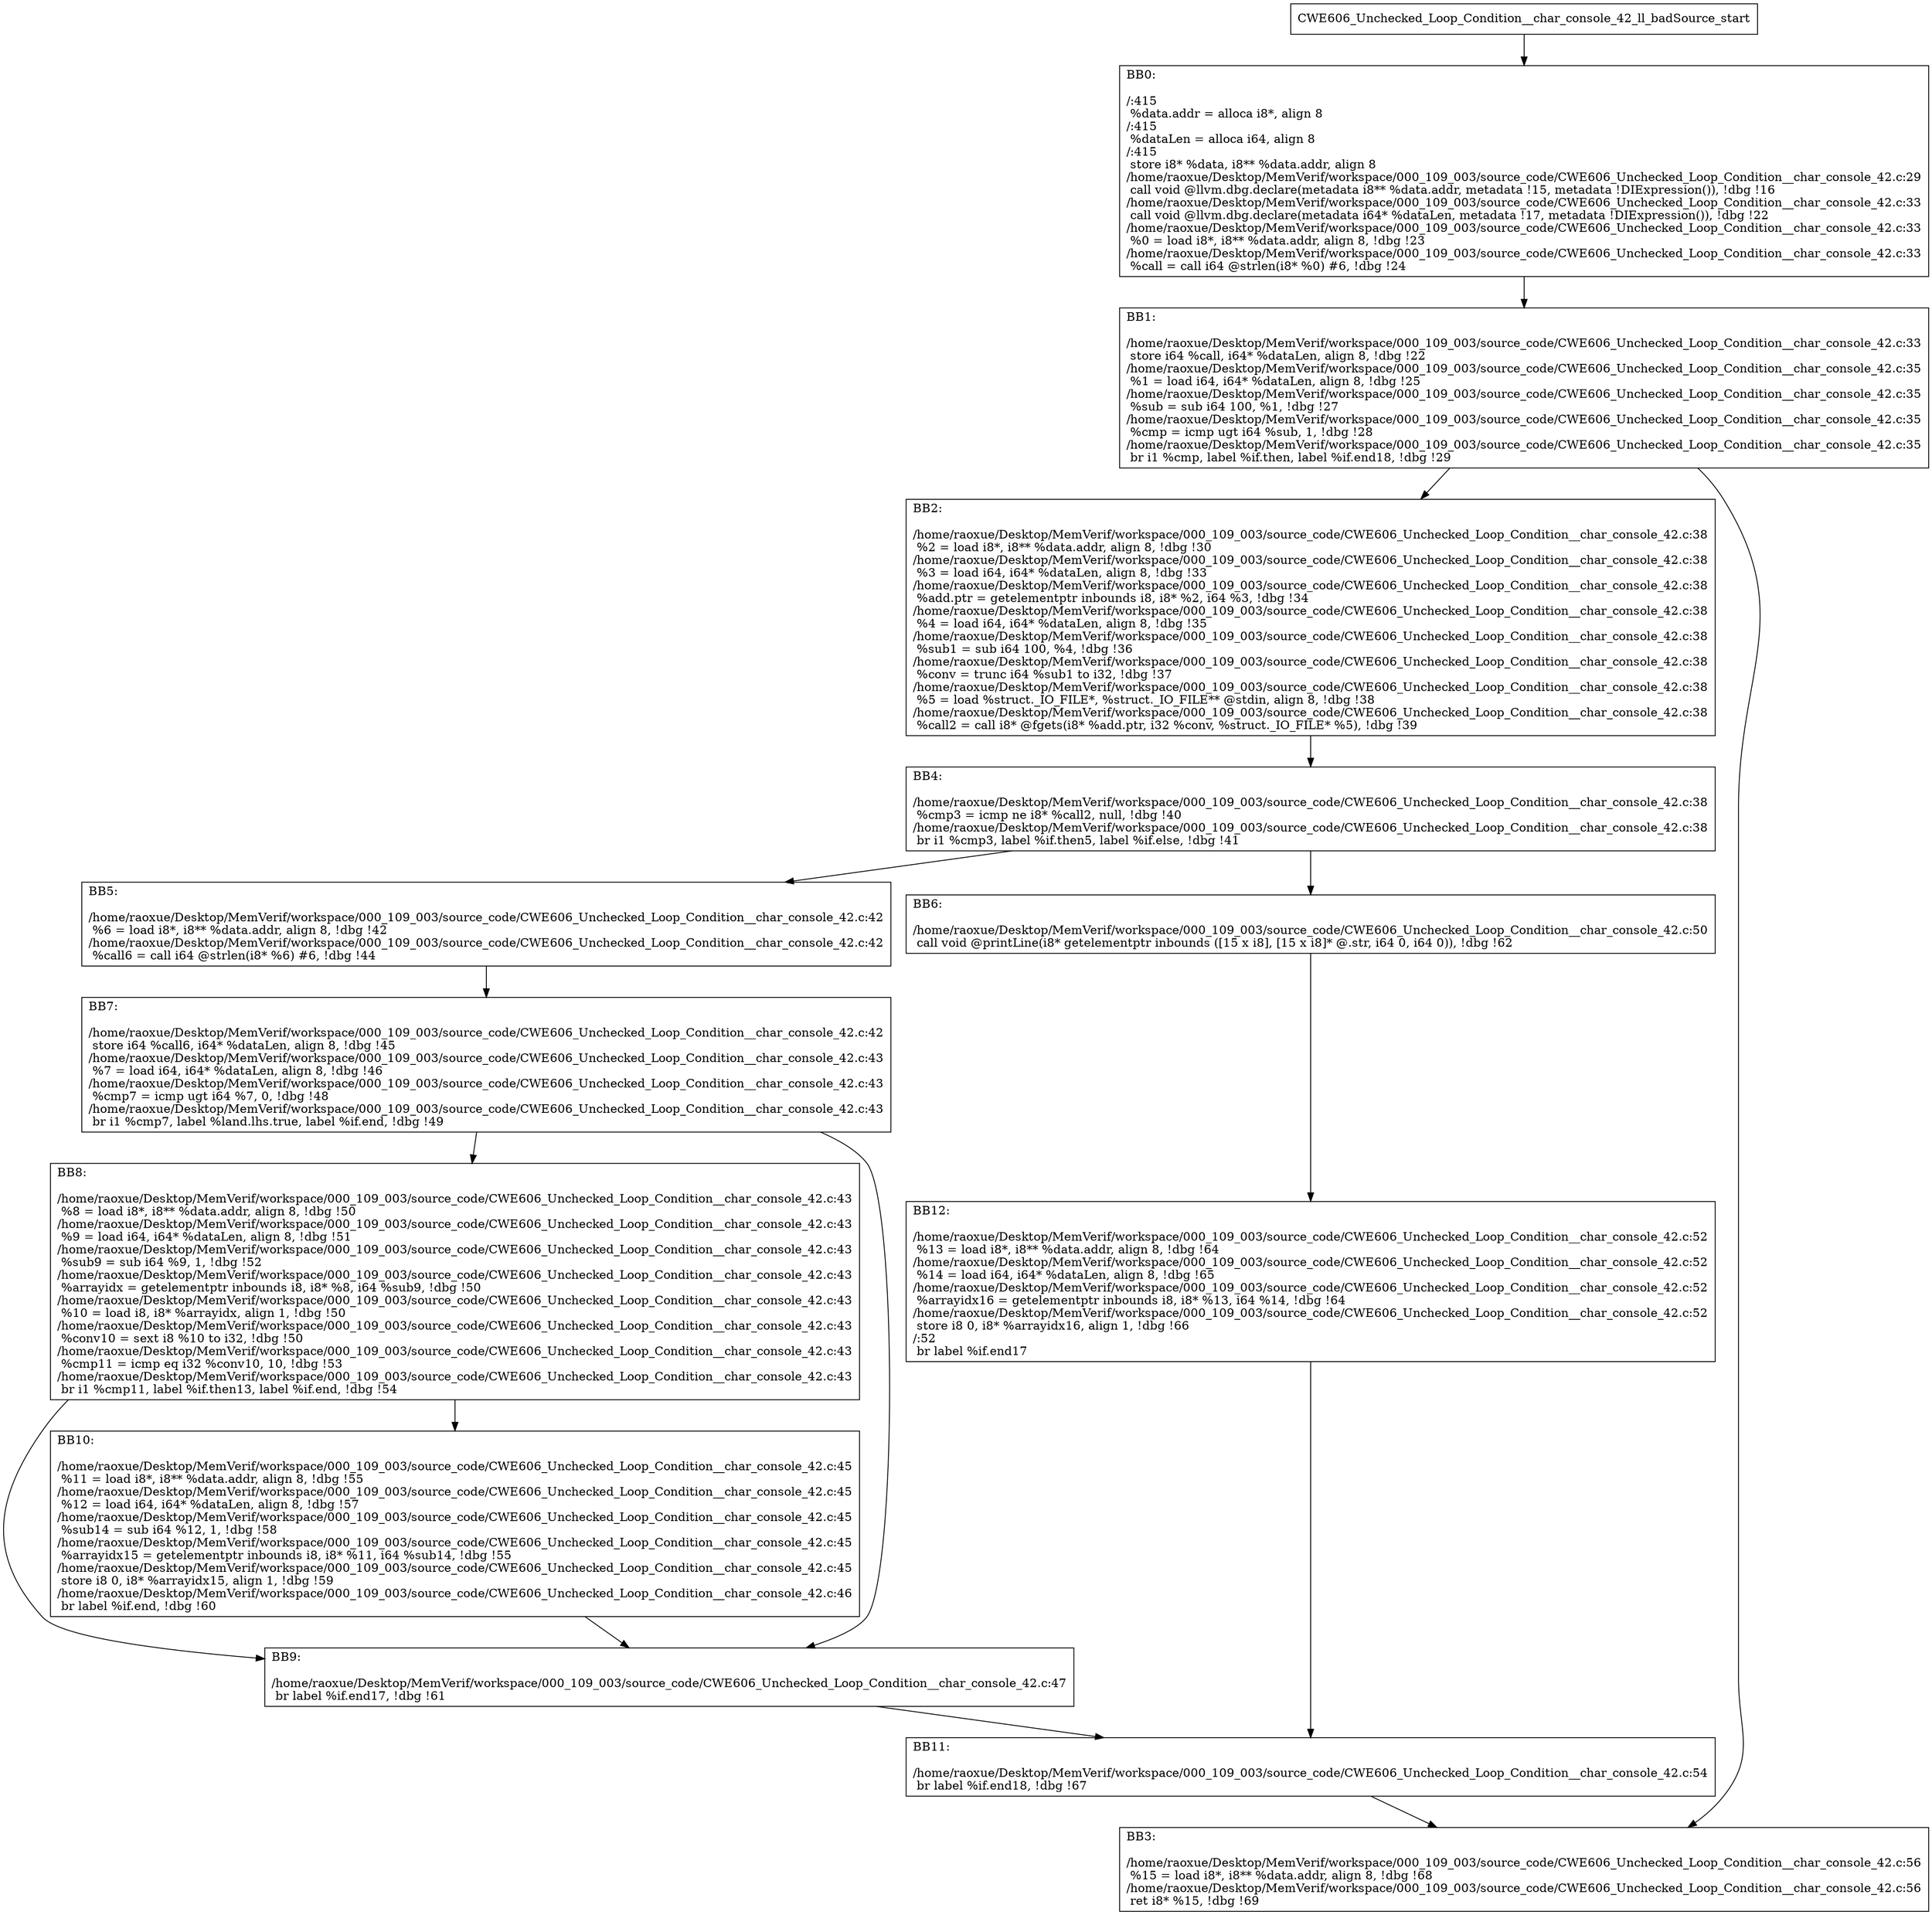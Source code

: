 digraph "CFG for'CWE606_Unchecked_Loop_Condition__char_console_42_ll_badSource' function" {
	BBCWE606_Unchecked_Loop_Condition__char_console_42_ll_badSource_start[shape=record,label="{CWE606_Unchecked_Loop_Condition__char_console_42_ll_badSource_start}"];
	BBCWE606_Unchecked_Loop_Condition__char_console_42_ll_badSource_start-> CWE606_Unchecked_Loop_Condition__char_console_42_ll_badSourceBB0;
	CWE606_Unchecked_Loop_Condition__char_console_42_ll_badSourceBB0 [shape=record, label="{BB0:\l\l/:415\l
  %data.addr = alloca i8*, align 8\l
/:415\l
  %dataLen = alloca i64, align 8\l
/:415\l
  store i8* %data, i8** %data.addr, align 8\l
/home/raoxue/Desktop/MemVerif/workspace/000_109_003/source_code/CWE606_Unchecked_Loop_Condition__char_console_42.c:29\l
  call void @llvm.dbg.declare(metadata i8** %data.addr, metadata !15, metadata !DIExpression()), !dbg !16\l
/home/raoxue/Desktop/MemVerif/workspace/000_109_003/source_code/CWE606_Unchecked_Loop_Condition__char_console_42.c:33\l
  call void @llvm.dbg.declare(metadata i64* %dataLen, metadata !17, metadata !DIExpression()), !dbg !22\l
/home/raoxue/Desktop/MemVerif/workspace/000_109_003/source_code/CWE606_Unchecked_Loop_Condition__char_console_42.c:33\l
  %0 = load i8*, i8** %data.addr, align 8, !dbg !23\l
/home/raoxue/Desktop/MemVerif/workspace/000_109_003/source_code/CWE606_Unchecked_Loop_Condition__char_console_42.c:33\l
  %call = call i64 @strlen(i8* %0) #6, !dbg !24\l
}"];
	CWE606_Unchecked_Loop_Condition__char_console_42_ll_badSourceBB0-> CWE606_Unchecked_Loop_Condition__char_console_42_ll_badSourceBB1;
	CWE606_Unchecked_Loop_Condition__char_console_42_ll_badSourceBB1 [shape=record, label="{BB1:\l\l/home/raoxue/Desktop/MemVerif/workspace/000_109_003/source_code/CWE606_Unchecked_Loop_Condition__char_console_42.c:33\l
  store i64 %call, i64* %dataLen, align 8, !dbg !22\l
/home/raoxue/Desktop/MemVerif/workspace/000_109_003/source_code/CWE606_Unchecked_Loop_Condition__char_console_42.c:35\l
  %1 = load i64, i64* %dataLen, align 8, !dbg !25\l
/home/raoxue/Desktop/MemVerif/workspace/000_109_003/source_code/CWE606_Unchecked_Loop_Condition__char_console_42.c:35\l
  %sub = sub i64 100, %1, !dbg !27\l
/home/raoxue/Desktop/MemVerif/workspace/000_109_003/source_code/CWE606_Unchecked_Loop_Condition__char_console_42.c:35\l
  %cmp = icmp ugt i64 %sub, 1, !dbg !28\l
/home/raoxue/Desktop/MemVerif/workspace/000_109_003/source_code/CWE606_Unchecked_Loop_Condition__char_console_42.c:35\l
  br i1 %cmp, label %if.then, label %if.end18, !dbg !29\l
}"];
	CWE606_Unchecked_Loop_Condition__char_console_42_ll_badSourceBB1-> CWE606_Unchecked_Loop_Condition__char_console_42_ll_badSourceBB2;
	CWE606_Unchecked_Loop_Condition__char_console_42_ll_badSourceBB1-> CWE606_Unchecked_Loop_Condition__char_console_42_ll_badSourceBB3;
	CWE606_Unchecked_Loop_Condition__char_console_42_ll_badSourceBB2 [shape=record, label="{BB2:\l\l/home/raoxue/Desktop/MemVerif/workspace/000_109_003/source_code/CWE606_Unchecked_Loop_Condition__char_console_42.c:38\l
  %2 = load i8*, i8** %data.addr, align 8, !dbg !30\l
/home/raoxue/Desktop/MemVerif/workspace/000_109_003/source_code/CWE606_Unchecked_Loop_Condition__char_console_42.c:38\l
  %3 = load i64, i64* %dataLen, align 8, !dbg !33\l
/home/raoxue/Desktop/MemVerif/workspace/000_109_003/source_code/CWE606_Unchecked_Loop_Condition__char_console_42.c:38\l
  %add.ptr = getelementptr inbounds i8, i8* %2, i64 %3, !dbg !34\l
/home/raoxue/Desktop/MemVerif/workspace/000_109_003/source_code/CWE606_Unchecked_Loop_Condition__char_console_42.c:38\l
  %4 = load i64, i64* %dataLen, align 8, !dbg !35\l
/home/raoxue/Desktop/MemVerif/workspace/000_109_003/source_code/CWE606_Unchecked_Loop_Condition__char_console_42.c:38\l
  %sub1 = sub i64 100, %4, !dbg !36\l
/home/raoxue/Desktop/MemVerif/workspace/000_109_003/source_code/CWE606_Unchecked_Loop_Condition__char_console_42.c:38\l
  %conv = trunc i64 %sub1 to i32, !dbg !37\l
/home/raoxue/Desktop/MemVerif/workspace/000_109_003/source_code/CWE606_Unchecked_Loop_Condition__char_console_42.c:38\l
  %5 = load %struct._IO_FILE*, %struct._IO_FILE** @stdin, align 8, !dbg !38\l
/home/raoxue/Desktop/MemVerif/workspace/000_109_003/source_code/CWE606_Unchecked_Loop_Condition__char_console_42.c:38\l
  %call2 = call i8* @fgets(i8* %add.ptr, i32 %conv, %struct._IO_FILE* %5), !dbg !39\l
}"];
	CWE606_Unchecked_Loop_Condition__char_console_42_ll_badSourceBB2-> CWE606_Unchecked_Loop_Condition__char_console_42_ll_badSourceBB4;
	CWE606_Unchecked_Loop_Condition__char_console_42_ll_badSourceBB4 [shape=record, label="{BB4:\l\l/home/raoxue/Desktop/MemVerif/workspace/000_109_003/source_code/CWE606_Unchecked_Loop_Condition__char_console_42.c:38\l
  %cmp3 = icmp ne i8* %call2, null, !dbg !40\l
/home/raoxue/Desktop/MemVerif/workspace/000_109_003/source_code/CWE606_Unchecked_Loop_Condition__char_console_42.c:38\l
  br i1 %cmp3, label %if.then5, label %if.else, !dbg !41\l
}"];
	CWE606_Unchecked_Loop_Condition__char_console_42_ll_badSourceBB4-> CWE606_Unchecked_Loop_Condition__char_console_42_ll_badSourceBB5;
	CWE606_Unchecked_Loop_Condition__char_console_42_ll_badSourceBB4-> CWE606_Unchecked_Loop_Condition__char_console_42_ll_badSourceBB6;
	CWE606_Unchecked_Loop_Condition__char_console_42_ll_badSourceBB5 [shape=record, label="{BB5:\l\l/home/raoxue/Desktop/MemVerif/workspace/000_109_003/source_code/CWE606_Unchecked_Loop_Condition__char_console_42.c:42\l
  %6 = load i8*, i8** %data.addr, align 8, !dbg !42\l
/home/raoxue/Desktop/MemVerif/workspace/000_109_003/source_code/CWE606_Unchecked_Loop_Condition__char_console_42.c:42\l
  %call6 = call i64 @strlen(i8* %6) #6, !dbg !44\l
}"];
	CWE606_Unchecked_Loop_Condition__char_console_42_ll_badSourceBB5-> CWE606_Unchecked_Loop_Condition__char_console_42_ll_badSourceBB7;
	CWE606_Unchecked_Loop_Condition__char_console_42_ll_badSourceBB7 [shape=record, label="{BB7:\l\l/home/raoxue/Desktop/MemVerif/workspace/000_109_003/source_code/CWE606_Unchecked_Loop_Condition__char_console_42.c:42\l
  store i64 %call6, i64* %dataLen, align 8, !dbg !45\l
/home/raoxue/Desktop/MemVerif/workspace/000_109_003/source_code/CWE606_Unchecked_Loop_Condition__char_console_42.c:43\l
  %7 = load i64, i64* %dataLen, align 8, !dbg !46\l
/home/raoxue/Desktop/MemVerif/workspace/000_109_003/source_code/CWE606_Unchecked_Loop_Condition__char_console_42.c:43\l
  %cmp7 = icmp ugt i64 %7, 0, !dbg !48\l
/home/raoxue/Desktop/MemVerif/workspace/000_109_003/source_code/CWE606_Unchecked_Loop_Condition__char_console_42.c:43\l
  br i1 %cmp7, label %land.lhs.true, label %if.end, !dbg !49\l
}"];
	CWE606_Unchecked_Loop_Condition__char_console_42_ll_badSourceBB7-> CWE606_Unchecked_Loop_Condition__char_console_42_ll_badSourceBB8;
	CWE606_Unchecked_Loop_Condition__char_console_42_ll_badSourceBB7-> CWE606_Unchecked_Loop_Condition__char_console_42_ll_badSourceBB9;
	CWE606_Unchecked_Loop_Condition__char_console_42_ll_badSourceBB8 [shape=record, label="{BB8:\l\l/home/raoxue/Desktop/MemVerif/workspace/000_109_003/source_code/CWE606_Unchecked_Loop_Condition__char_console_42.c:43\l
  %8 = load i8*, i8** %data.addr, align 8, !dbg !50\l
/home/raoxue/Desktop/MemVerif/workspace/000_109_003/source_code/CWE606_Unchecked_Loop_Condition__char_console_42.c:43\l
  %9 = load i64, i64* %dataLen, align 8, !dbg !51\l
/home/raoxue/Desktop/MemVerif/workspace/000_109_003/source_code/CWE606_Unchecked_Loop_Condition__char_console_42.c:43\l
  %sub9 = sub i64 %9, 1, !dbg !52\l
/home/raoxue/Desktop/MemVerif/workspace/000_109_003/source_code/CWE606_Unchecked_Loop_Condition__char_console_42.c:43\l
  %arrayidx = getelementptr inbounds i8, i8* %8, i64 %sub9, !dbg !50\l
/home/raoxue/Desktop/MemVerif/workspace/000_109_003/source_code/CWE606_Unchecked_Loop_Condition__char_console_42.c:43\l
  %10 = load i8, i8* %arrayidx, align 1, !dbg !50\l
/home/raoxue/Desktop/MemVerif/workspace/000_109_003/source_code/CWE606_Unchecked_Loop_Condition__char_console_42.c:43\l
  %conv10 = sext i8 %10 to i32, !dbg !50\l
/home/raoxue/Desktop/MemVerif/workspace/000_109_003/source_code/CWE606_Unchecked_Loop_Condition__char_console_42.c:43\l
  %cmp11 = icmp eq i32 %conv10, 10, !dbg !53\l
/home/raoxue/Desktop/MemVerif/workspace/000_109_003/source_code/CWE606_Unchecked_Loop_Condition__char_console_42.c:43\l
  br i1 %cmp11, label %if.then13, label %if.end, !dbg !54\l
}"];
	CWE606_Unchecked_Loop_Condition__char_console_42_ll_badSourceBB8-> CWE606_Unchecked_Loop_Condition__char_console_42_ll_badSourceBB10;
	CWE606_Unchecked_Loop_Condition__char_console_42_ll_badSourceBB8-> CWE606_Unchecked_Loop_Condition__char_console_42_ll_badSourceBB9;
	CWE606_Unchecked_Loop_Condition__char_console_42_ll_badSourceBB10 [shape=record, label="{BB10:\l\l/home/raoxue/Desktop/MemVerif/workspace/000_109_003/source_code/CWE606_Unchecked_Loop_Condition__char_console_42.c:45\l
  %11 = load i8*, i8** %data.addr, align 8, !dbg !55\l
/home/raoxue/Desktop/MemVerif/workspace/000_109_003/source_code/CWE606_Unchecked_Loop_Condition__char_console_42.c:45\l
  %12 = load i64, i64* %dataLen, align 8, !dbg !57\l
/home/raoxue/Desktop/MemVerif/workspace/000_109_003/source_code/CWE606_Unchecked_Loop_Condition__char_console_42.c:45\l
  %sub14 = sub i64 %12, 1, !dbg !58\l
/home/raoxue/Desktop/MemVerif/workspace/000_109_003/source_code/CWE606_Unchecked_Loop_Condition__char_console_42.c:45\l
  %arrayidx15 = getelementptr inbounds i8, i8* %11, i64 %sub14, !dbg !55\l
/home/raoxue/Desktop/MemVerif/workspace/000_109_003/source_code/CWE606_Unchecked_Loop_Condition__char_console_42.c:45\l
  store i8 0, i8* %arrayidx15, align 1, !dbg !59\l
/home/raoxue/Desktop/MemVerif/workspace/000_109_003/source_code/CWE606_Unchecked_Loop_Condition__char_console_42.c:46\l
  br label %if.end, !dbg !60\l
}"];
	CWE606_Unchecked_Loop_Condition__char_console_42_ll_badSourceBB10-> CWE606_Unchecked_Loop_Condition__char_console_42_ll_badSourceBB9;
	CWE606_Unchecked_Loop_Condition__char_console_42_ll_badSourceBB9 [shape=record, label="{BB9:\l\l/home/raoxue/Desktop/MemVerif/workspace/000_109_003/source_code/CWE606_Unchecked_Loop_Condition__char_console_42.c:47\l
  br label %if.end17, !dbg !61\l
}"];
	CWE606_Unchecked_Loop_Condition__char_console_42_ll_badSourceBB9-> CWE606_Unchecked_Loop_Condition__char_console_42_ll_badSourceBB11;
	CWE606_Unchecked_Loop_Condition__char_console_42_ll_badSourceBB6 [shape=record, label="{BB6:\l\l/home/raoxue/Desktop/MemVerif/workspace/000_109_003/source_code/CWE606_Unchecked_Loop_Condition__char_console_42.c:50\l
  call void @printLine(i8* getelementptr inbounds ([15 x i8], [15 x i8]* @.str, i64 0, i64 0)), !dbg !62\l
}"];
	CWE606_Unchecked_Loop_Condition__char_console_42_ll_badSourceBB6-> CWE606_Unchecked_Loop_Condition__char_console_42_ll_badSourceBB12;
	CWE606_Unchecked_Loop_Condition__char_console_42_ll_badSourceBB12 [shape=record, label="{BB12:\l\l/home/raoxue/Desktop/MemVerif/workspace/000_109_003/source_code/CWE606_Unchecked_Loop_Condition__char_console_42.c:52\l
  %13 = load i8*, i8** %data.addr, align 8, !dbg !64\l
/home/raoxue/Desktop/MemVerif/workspace/000_109_003/source_code/CWE606_Unchecked_Loop_Condition__char_console_42.c:52\l
  %14 = load i64, i64* %dataLen, align 8, !dbg !65\l
/home/raoxue/Desktop/MemVerif/workspace/000_109_003/source_code/CWE606_Unchecked_Loop_Condition__char_console_42.c:52\l
  %arrayidx16 = getelementptr inbounds i8, i8* %13, i64 %14, !dbg !64\l
/home/raoxue/Desktop/MemVerif/workspace/000_109_003/source_code/CWE606_Unchecked_Loop_Condition__char_console_42.c:52\l
  store i8 0, i8* %arrayidx16, align 1, !dbg !66\l
/:52\l
  br label %if.end17\l
}"];
	CWE606_Unchecked_Loop_Condition__char_console_42_ll_badSourceBB12-> CWE606_Unchecked_Loop_Condition__char_console_42_ll_badSourceBB11;
	CWE606_Unchecked_Loop_Condition__char_console_42_ll_badSourceBB11 [shape=record, label="{BB11:\l\l/home/raoxue/Desktop/MemVerif/workspace/000_109_003/source_code/CWE606_Unchecked_Loop_Condition__char_console_42.c:54\l
  br label %if.end18, !dbg !67\l
}"];
	CWE606_Unchecked_Loop_Condition__char_console_42_ll_badSourceBB11-> CWE606_Unchecked_Loop_Condition__char_console_42_ll_badSourceBB3;
	CWE606_Unchecked_Loop_Condition__char_console_42_ll_badSourceBB3 [shape=record, label="{BB3:\l\l/home/raoxue/Desktop/MemVerif/workspace/000_109_003/source_code/CWE606_Unchecked_Loop_Condition__char_console_42.c:56\l
  %15 = load i8*, i8** %data.addr, align 8, !dbg !68\l
/home/raoxue/Desktop/MemVerif/workspace/000_109_003/source_code/CWE606_Unchecked_Loop_Condition__char_console_42.c:56\l
  ret i8* %15, !dbg !69\l
}"];
}
